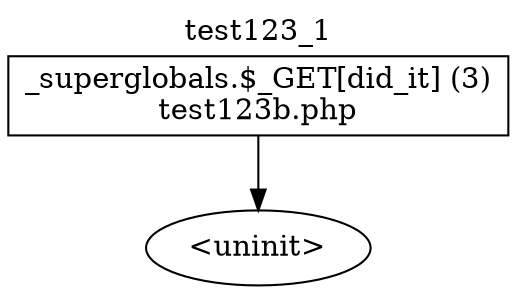 digraph cfg {
  label="test123_1";
  labelloc=t;
  n1 [shape=box, label="_superglobals.$_GET[did_it] (3)\ntest123b.php"];
  n2 [shape=ellipse, label="<uninit>"];
  n1 -> n2;
}
